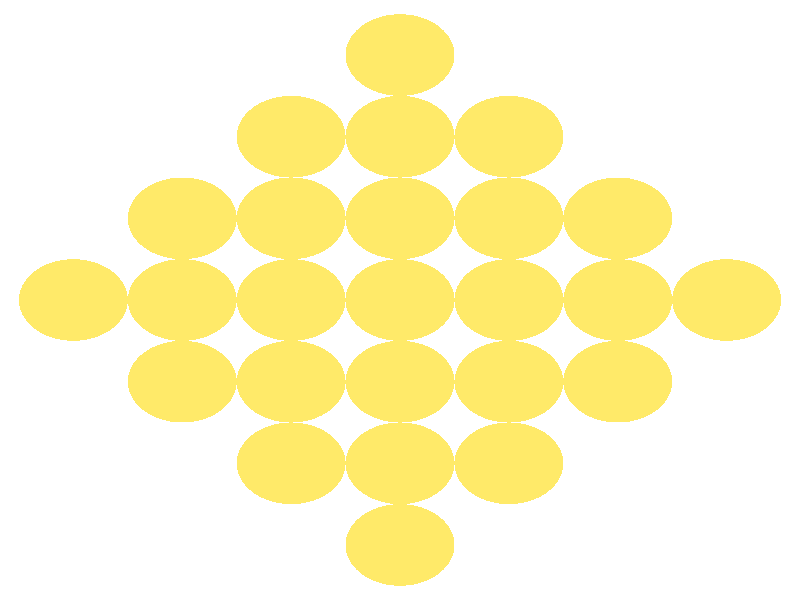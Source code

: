 #include "colors.inc"
#include "finish.inc"

global_settings {assumed_gamma 1 max_trace_level 6}
background {color White}
camera {orthographic
  right -14.99*x up 14.99*y
  direction 1.00*z
  location <0,0,50.00> look_at <0,0,0>}
light_source {<  2.00,   3.00,  40.00> color White
  area_light <0.70, 0, 0>, <0, 0.70, 0>, 3, 3
  adaptive 1 jitter}

#declare simple = finish {phong 0.7}
#declare pale = finish {ambient .5 diffuse .85 roughness .001 specular 0.200 }
#declare intermediate = finish {ambient 0.3 diffuse 0.6 specular 0.10 roughness 0.04 }
#declare vmd = finish {ambient .0 diffuse .65 phong 0.1 phong_size 40. specular 0.500 }
#declare jmol = finish {ambient .2 diffuse .6 specular 1 roughness .001 metallic}
#declare ase2 = finish {ambient 0.05 brilliance 3 diffuse 0.6 metallic specular 0.70 roughness 0.04 reflection 0.15}
#declare ase3 = finish {ambient .15 brilliance 2 diffuse .6 metallic specular 1. roughness .001 reflection .0}
#declare glass = finish {ambient .05 diffuse .3 specular 1. roughness .001}
#declare Rcell = 0.050;
#declare Rbond = 0.100;

#macro atom(LOC, R, COL, FIN)
  sphere{LOC, R texture{pigment{COL} finish{FIN}}}
#end
#macro constrain(LOC, R, COL, FIN)
union{torus{R, Rcell rotate 45*z texture{pigment{COL} finish{FIN}}}
      torus{R, Rcell rotate -45*z texture{pigment{COL} finish{FIN}}}
      translate LOC}
#end

atom(< -6.12,  -0.00,  -6.12>, 1.02, rgb <1.00, 0.82, 0.14>, ase3) // #0 
atom(< -4.08,  -2.04,  -6.12>, 1.02, rgb <1.00, 0.82, 0.14>, ase3) // #1 
atom(< -4.08,  -0.00,  -8.16>, 1.02, rgb <1.00, 0.82, 0.14>, ase3) // #2 
atom(< -4.08,  -0.00,  -4.08>, 1.02, rgb <1.00, 0.82, 0.14>, ase3) // #3 
atom(< -4.08,   2.04,  -6.12>, 1.02, rgb <1.00, 0.82, 0.14>, ase3) // #4 
atom(< -2.04,  -4.08,  -6.12>, 1.02, rgb <1.00, 0.82, 0.14>, ase3) // #5 
atom(< -0.00,  -6.12,  -6.12>, 1.02, rgb <1.00, 0.82, 0.14>, ase3) // #6 
atom(< -0.00,  -4.08,  -8.16>, 1.02, rgb <1.00, 0.82, 0.14>, ase3) // #7 
atom(< -0.00,  -4.08,  -4.08>, 1.02, rgb <1.00, 0.82, 0.14>, ase3) // #8 
atom(< -2.04,  -0.00, -10.20>, 1.02, rgb <1.00, 0.82, 0.14>, ase3) // #9 
atom(< -0.00,  -2.04, -10.20>, 1.02, rgb <1.00, 0.82, 0.14>, ase3) // #10 
atom(< -0.00,  -0.00, -12.24>, 1.02, rgb <1.00, 0.82, 0.14>, ase3) // #11 
atom(< -2.04,  -2.04,  -8.16>, 1.02, rgb <1.00, 0.82, 0.14>, ase3) // #12 
atom(< -2.04,  -0.00,  -6.12>, 1.02, rgb <1.00, 0.82, 0.14>, ase3) // #13 
atom(< -0.00,  -2.04,  -6.12>, 1.02, rgb <1.00, 0.82, 0.14>, ase3) // #14 
atom(< -0.00,  -0.00,  -8.16>, 1.02, rgb <1.00, 0.82, 0.14>, ase3) // #15 
atom(< -2.04,  -2.04,  -4.08>, 1.02, rgb <1.00, 0.82, 0.14>, ase3) // #16 
atom(< -2.04,  -0.00,  -2.04>, 1.02, rgb <1.00, 0.82, 0.14>, ase3) // #17 
atom(< -0.00,  -2.04,  -2.04>, 1.02, rgb <1.00, 0.82, 0.14>, ase3) // #18 
atom(< -0.00,  -0.00,  -4.08>, 1.02, rgb <1.00, 0.82, 0.14>, ase3) // #19 
atom(< -0.00,  -0.00,   0.00>, 1.02, rgb <1.00, 0.82, 0.14>, ase3) // #20 
atom(< -0.00,   2.04, -10.20>, 1.02, rgb <1.00, 0.82, 0.14>, ase3) // #21 
atom(< -2.04,   2.04,  -8.16>, 1.02, rgb <1.00, 0.82, 0.14>, ase3) // #22 
atom(< -2.04,   4.08,  -6.12>, 1.02, rgb <1.00, 0.82, 0.14>, ase3) // #23 
atom(< -0.00,   2.04,  -6.12>, 1.02, rgb <1.00, 0.82, 0.14>, ase3) // #24 
atom(< -0.00,   4.08,  -8.16>, 1.02, rgb <1.00, 0.82, 0.14>, ase3) // #25 
atom(< -2.04,   2.04,  -4.08>, 1.02, rgb <1.00, 0.82, 0.14>, ase3) // #26 
atom(< -0.00,   2.04,  -2.04>, 1.02, rgb <1.00, 0.82, 0.14>, ase3) // #27 
atom(< -0.00,   4.08,  -4.08>, 1.02, rgb <1.00, 0.82, 0.14>, ase3) // #28 
atom(< -0.00,   6.12,  -6.12>, 1.02, rgb <1.00, 0.82, 0.14>, ase3) // #29 
atom(<  2.04,  -4.08,  -6.12>, 1.02, rgb <1.00, 0.82, 0.14>, ase3) // #30 
atom(<  2.04,  -0.00, -10.20>, 1.02, rgb <1.00, 0.82, 0.14>, ase3) // #31 
atom(<  2.04,  -2.04,  -8.16>, 1.02, rgb <1.00, 0.82, 0.14>, ase3) // #32 
atom(<  2.04,  -0.00,  -6.12>, 1.02, rgb <1.00, 0.82, 0.14>, ase3) // #33 
atom(<  4.08,  -2.04,  -6.12>, 1.02, rgb <1.00, 0.82, 0.14>, ase3) // #34 
atom(<  4.08,  -0.00,  -8.16>, 1.02, rgb <1.00, 0.82, 0.14>, ase3) // #35 
atom(<  2.04,  -2.04,  -4.08>, 1.02, rgb <1.00, 0.82, 0.14>, ase3) // #36 
atom(<  2.04,  -0.00,  -2.04>, 1.02, rgb <1.00, 0.82, 0.14>, ase3) // #37 
atom(<  4.08,  -0.00,  -4.08>, 1.02, rgb <1.00, 0.82, 0.14>, ase3) // #38 
atom(<  2.04,   2.04,  -8.16>, 1.02, rgb <1.00, 0.82, 0.14>, ase3) // #39 
atom(<  2.04,   4.08,  -6.12>, 1.02, rgb <1.00, 0.82, 0.14>, ase3) // #40 
atom(<  4.08,   2.04,  -6.12>, 1.02, rgb <1.00, 0.82, 0.14>, ase3) // #41 
atom(<  2.04,   2.04,  -4.08>, 1.02, rgb <1.00, 0.82, 0.14>, ase3) // #42 
atom(<  6.12,  -0.00,  -6.12>, 1.02, rgb <1.00, 0.82, 0.14>, ase3) // #43 
